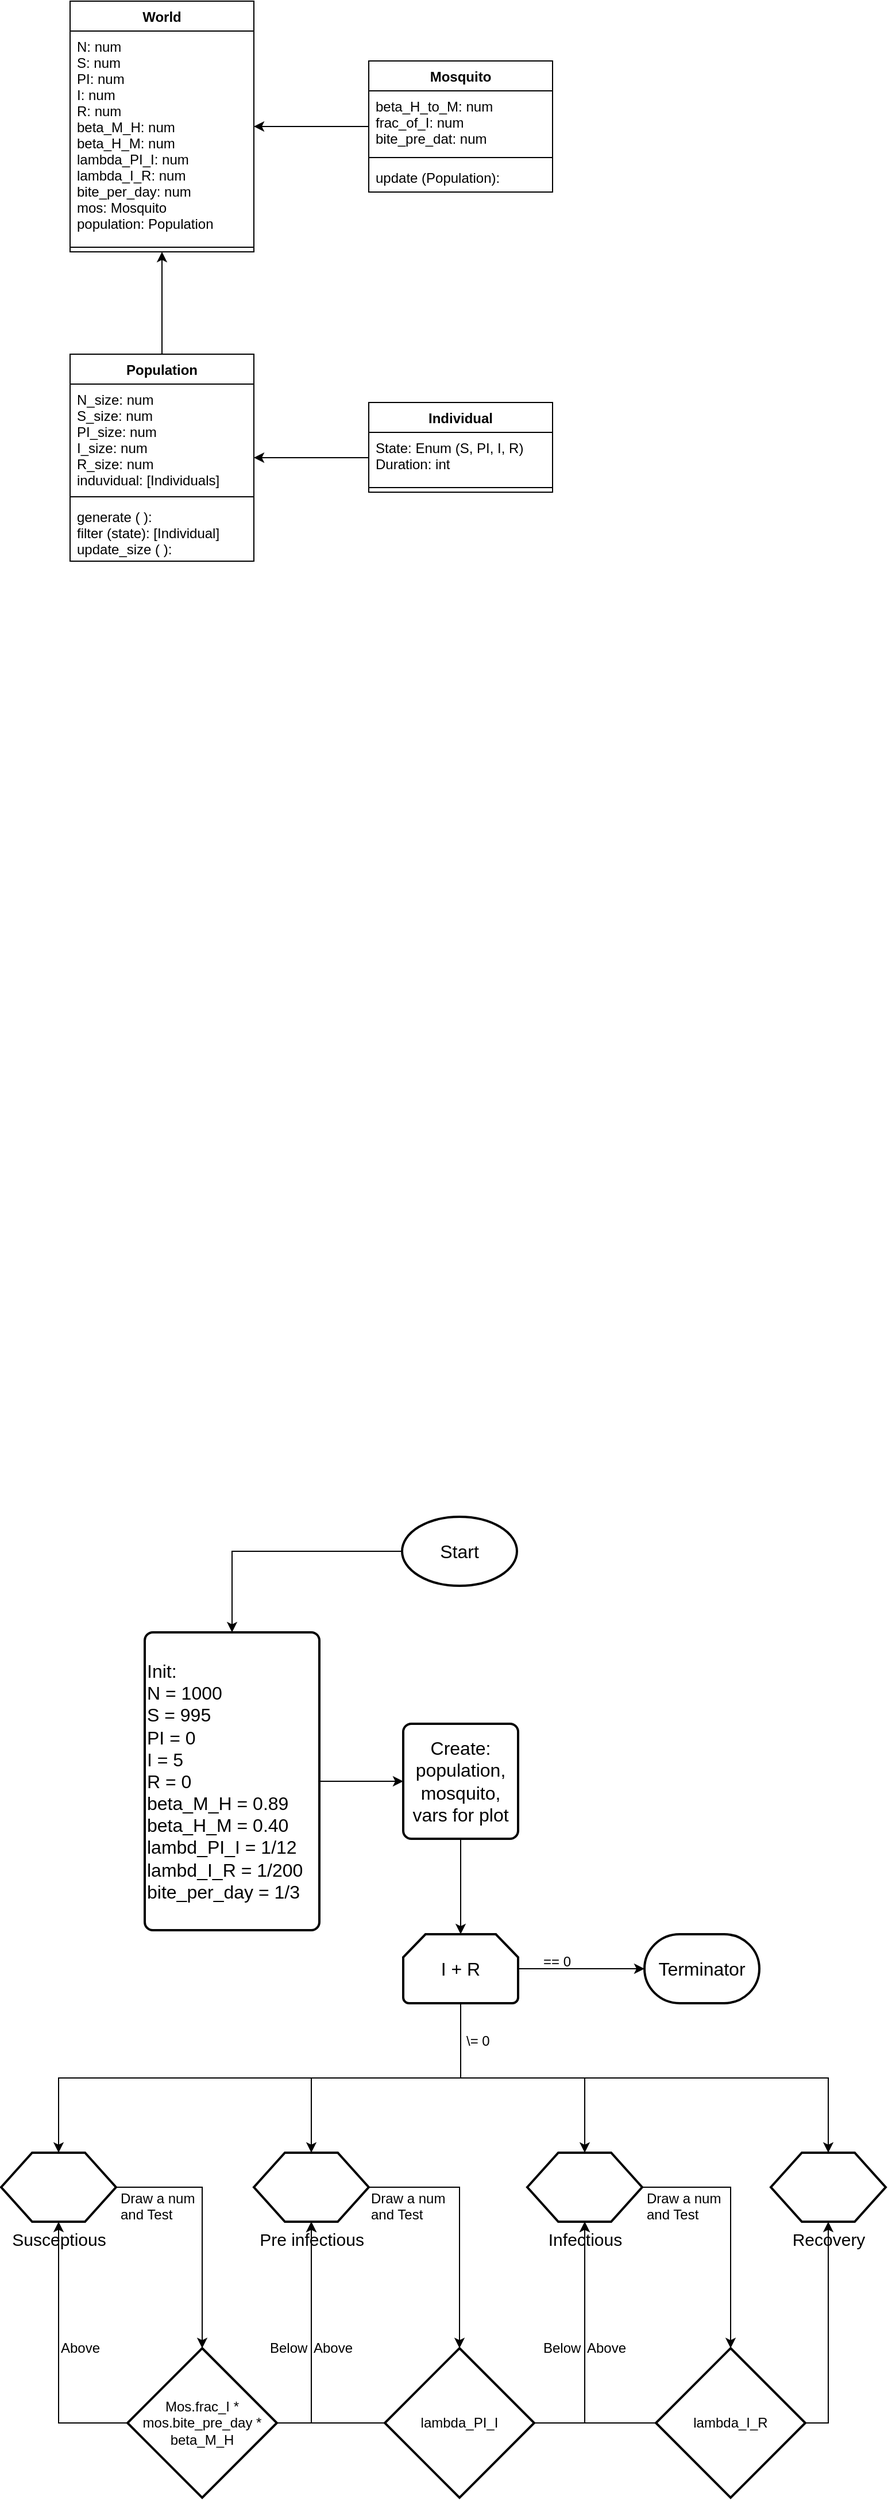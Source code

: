 <mxfile version="11.2.3" type="device" pages="1"><diagram id="QHoZbo7GYNLCDRuxF5WF" name="Page-1"><mxGraphModel dx="4152" dy="2236" grid="1" gridSize="10" guides="1" tooltips="1" connect="1" arrows="1" fold="1" page="1" pageScale="1" pageWidth="827" pageHeight="1169" math="0" shadow="0"><root><mxCell id="0"/><mxCell id="1" parent="0"/><mxCell id="qXKxcWB5OwTb-_SlmIvq-1" value="Individual" style="swimlane;fontStyle=1;align=center;verticalAlign=top;childLayout=stackLayout;horizontal=1;startSize=26;horizontalStack=0;resizeParent=1;resizeParentMax=0;resizeLast=0;collapsible=1;marginBottom=0;" vertex="1" parent="1"><mxGeometry x="340" y="391" width="160" height="78" as="geometry"/></mxCell><mxCell id="qXKxcWB5OwTb-_SlmIvq-2" value="State: Enum (S, PI, I, R)&#10;Duration: int" style="text;strokeColor=none;fillColor=none;align=left;verticalAlign=top;spacingLeft=4;spacingRight=4;overflow=hidden;rotatable=0;points=[[0,0.5],[1,0.5]];portConstraint=eastwest;" vertex="1" parent="qXKxcWB5OwTb-_SlmIvq-1"><mxGeometry y="26" width="160" height="44" as="geometry"/></mxCell><mxCell id="qXKxcWB5OwTb-_SlmIvq-3" value="" style="line;strokeWidth=1;fillColor=none;align=left;verticalAlign=middle;spacingTop=-1;spacingLeft=3;spacingRight=3;rotatable=0;labelPosition=right;points=[];portConstraint=eastwest;" vertex="1" parent="qXKxcWB5OwTb-_SlmIvq-1"><mxGeometry y="70" width="160" height="8" as="geometry"/></mxCell><mxCell id="qXKxcWB5OwTb-_SlmIvq-17" style="edgeStyle=orthogonalEdgeStyle;rounded=0;orthogonalLoop=1;jettySize=auto;html=1;" edge="1" parent="1" source="qXKxcWB5OwTb-_SlmIvq-5" target="qXKxcWB5OwTb-_SlmIvq-13"><mxGeometry relative="1" as="geometry"/></mxCell><mxCell id="qXKxcWB5OwTb-_SlmIvq-5" value="Population" style="swimlane;fontStyle=1;align=center;verticalAlign=top;childLayout=stackLayout;horizontal=1;startSize=26;horizontalStack=0;resizeParent=1;resizeParentMax=0;resizeLast=0;collapsible=1;marginBottom=0;" vertex="1" parent="1"><mxGeometry x="80" y="349" width="160" height="180" as="geometry"/></mxCell><mxCell id="qXKxcWB5OwTb-_SlmIvq-6" value="N_size: num&#10;S_size: num&#10;PI_size: num&#10;I_size: num&#10;R_size: num&#10;induvidual: [Individuals]" style="text;strokeColor=none;fillColor=none;align=left;verticalAlign=top;spacingLeft=4;spacingRight=4;overflow=hidden;rotatable=0;points=[[0,0.5],[1,0.5]];portConstraint=eastwest;" vertex="1" parent="qXKxcWB5OwTb-_SlmIvq-5"><mxGeometry y="26" width="160" height="94" as="geometry"/></mxCell><mxCell id="qXKxcWB5OwTb-_SlmIvq-7" value="" style="line;strokeWidth=1;fillColor=none;align=left;verticalAlign=middle;spacingTop=-1;spacingLeft=3;spacingRight=3;rotatable=0;labelPosition=right;points=[];portConstraint=eastwest;" vertex="1" parent="qXKxcWB5OwTb-_SlmIvq-5"><mxGeometry y="120" width="160" height="8" as="geometry"/></mxCell><mxCell id="qXKxcWB5OwTb-_SlmIvq-8" value="generate ( ):&#10;filter (state): [Individual]&#10;update_size ( ):" style="text;strokeColor=none;fillColor=none;align=left;verticalAlign=top;spacingLeft=4;spacingRight=4;overflow=hidden;rotatable=0;points=[[0,0.5],[1,0.5]];portConstraint=eastwest;" vertex="1" parent="qXKxcWB5OwTb-_SlmIvq-5"><mxGeometry y="128" width="160" height="52" as="geometry"/></mxCell><mxCell id="qXKxcWB5OwTb-_SlmIvq-20" style="edgeStyle=orthogonalEdgeStyle;rounded=0;orthogonalLoop=1;jettySize=auto;html=1;" edge="1" parent="1" source="qXKxcWB5OwTb-_SlmIvq-9" target="qXKxcWB5OwTb-_SlmIvq-13"><mxGeometry relative="1" as="geometry"/></mxCell><mxCell id="qXKxcWB5OwTb-_SlmIvq-9" value="Mosquito" style="swimlane;fontStyle=1;align=center;verticalAlign=top;childLayout=stackLayout;horizontal=1;startSize=26;horizontalStack=0;resizeParent=1;resizeParentMax=0;resizeLast=0;collapsible=1;marginBottom=0;" vertex="1" parent="1"><mxGeometry x="340" y="94" width="160" height="114" as="geometry"/></mxCell><mxCell id="qXKxcWB5OwTb-_SlmIvq-10" value="beta_H_to_M: num&#10;frac_of_I: num&#10;bite_pre_dat: num" style="text;strokeColor=none;fillColor=none;align=left;verticalAlign=top;spacingLeft=4;spacingRight=4;overflow=hidden;rotatable=0;points=[[0,0.5],[1,0.5]];portConstraint=eastwest;" vertex="1" parent="qXKxcWB5OwTb-_SlmIvq-9"><mxGeometry y="26" width="160" height="54" as="geometry"/></mxCell><mxCell id="qXKxcWB5OwTb-_SlmIvq-11" value="" style="line;strokeWidth=1;fillColor=none;align=left;verticalAlign=middle;spacingTop=-1;spacingLeft=3;spacingRight=3;rotatable=0;labelPosition=right;points=[];portConstraint=eastwest;" vertex="1" parent="qXKxcWB5OwTb-_SlmIvq-9"><mxGeometry y="80" width="160" height="8" as="geometry"/></mxCell><mxCell id="qXKxcWB5OwTb-_SlmIvq-12" value="update (Population):" style="text;strokeColor=none;fillColor=none;align=left;verticalAlign=top;spacingLeft=4;spacingRight=4;overflow=hidden;rotatable=0;points=[[0,0.5],[1,0.5]];portConstraint=eastwest;" vertex="1" parent="qXKxcWB5OwTb-_SlmIvq-9"><mxGeometry y="88" width="160" height="26" as="geometry"/></mxCell><mxCell id="qXKxcWB5OwTb-_SlmIvq-13" value="World" style="swimlane;fontStyle=1;align=center;verticalAlign=top;childLayout=stackLayout;horizontal=1;startSize=26;horizontalStack=0;resizeParent=1;resizeParentMax=0;resizeLast=0;collapsible=1;marginBottom=0;" vertex="1" parent="1"><mxGeometry x="80" y="42" width="160" height="218" as="geometry"/></mxCell><mxCell id="qXKxcWB5OwTb-_SlmIvq-14" value="N: num&#10;S: num&#10;PI: num&#10;I: num&#10;R: num&#10;beta_M_H: num&#10;beta_H_M: num&#10;lambda_PI_I: num&#10;lambda_I_R: num&#10;bite_per_day: num&#10;mos: Mosquito&#10;population: Population&#10;" style="text;strokeColor=none;fillColor=none;align=left;verticalAlign=top;spacingLeft=4;spacingRight=4;overflow=hidden;rotatable=0;points=[[0,0.5],[1,0.5]];portConstraint=eastwest;" vertex="1" parent="qXKxcWB5OwTb-_SlmIvq-13"><mxGeometry y="26" width="160" height="184" as="geometry"/></mxCell><mxCell id="qXKxcWB5OwTb-_SlmIvq-15" value="" style="line;strokeWidth=1;fillColor=none;align=left;verticalAlign=middle;spacingTop=-1;spacingLeft=3;spacingRight=3;rotatable=0;labelPosition=right;points=[];portConstraint=eastwest;" vertex="1" parent="qXKxcWB5OwTb-_SlmIvq-13"><mxGeometry y="210" width="160" height="8" as="geometry"/></mxCell><mxCell id="qXKxcWB5OwTb-_SlmIvq-18" style="edgeStyle=orthogonalEdgeStyle;rounded=0;orthogonalLoop=1;jettySize=auto;html=1;" edge="1" parent="1" source="qXKxcWB5OwTb-_SlmIvq-2" target="qXKxcWB5OwTb-_SlmIvq-5"><mxGeometry relative="1" as="geometry"/></mxCell><mxCell id="qXKxcWB5OwTb-_SlmIvq-92" style="edgeStyle=orthogonalEdgeStyle;rounded=0;orthogonalLoop=1;jettySize=auto;html=1;" edge="1" parent="1" source="qXKxcWB5OwTb-_SlmIvq-21" target="qXKxcWB5OwTb-_SlmIvq-89"><mxGeometry relative="1" as="geometry"/></mxCell><mxCell id="qXKxcWB5OwTb-_SlmIvq-21" value="&lt;font style=&quot;font-size: 16px&quot;&gt;Start&lt;/font&gt;" style="strokeWidth=2;html=1;shape=mxgraph.flowchart.start_1;whiteSpace=wrap;" vertex="1" parent="1"><mxGeometry x="369" y="1360" width="100" height="60" as="geometry"/></mxCell><mxCell id="qXKxcWB5OwTb-_SlmIvq-91" style="edgeStyle=orthogonalEdgeStyle;rounded=0;orthogonalLoop=1;jettySize=auto;html=1;" edge="1" parent="1" source="qXKxcWB5OwTb-_SlmIvq-22" target="qXKxcWB5OwTb-_SlmIvq-77"><mxGeometry relative="1" as="geometry"/></mxCell><mxCell id="qXKxcWB5OwTb-_SlmIvq-22" value="&lt;font style=&quot;font-size: 16px&quot;&gt;Create:&lt;br&gt;population,&lt;br&gt;mosquito,&lt;br&gt;vars for plot&lt;/font&gt;" style="rounded=1;whiteSpace=wrap;html=1;absoluteArcSize=1;arcSize=14;strokeWidth=2;" vertex="1" parent="1"><mxGeometry x="370" y="1540" width="100" height="100" as="geometry"/></mxCell><mxCell id="qXKxcWB5OwTb-_SlmIvq-43" style="edgeStyle=orthogonalEdgeStyle;rounded=0;orthogonalLoop=1;jettySize=auto;html=1;exitX=1;exitY=0.5;exitDx=0;exitDy=0;exitPerimeter=0;" edge="1" parent="1" source="qXKxcWB5OwTb-_SlmIvq-25" target="qXKxcWB5OwTb-_SlmIvq-33"><mxGeometry relative="1" as="geometry"/></mxCell><mxCell id="qXKxcWB5OwTb-_SlmIvq-50" style="edgeStyle=orthogonalEdgeStyle;rounded=0;orthogonalLoop=1;jettySize=auto;html=1;exitX=0;exitY=0.5;exitDx=0;exitDy=0;exitPerimeter=0;" edge="1" parent="1" source="qXKxcWB5OwTb-_SlmIvq-25" target="qXKxcWB5OwTb-_SlmIvq-31"><mxGeometry relative="1" as="geometry"/></mxCell><mxCell id="qXKxcWB5OwTb-_SlmIvq-25" value="Mos.frac_I * mos.bite_pre_day * beta_M_H" style="strokeWidth=2;html=1;shape=mxgraph.flowchart.decision;whiteSpace=wrap;" vertex="1" parent="1"><mxGeometry x="130" y="2083" width="130" height="130" as="geometry"/></mxCell><mxCell id="qXKxcWB5OwTb-_SlmIvq-45" style="edgeStyle=orthogonalEdgeStyle;rounded=0;orthogonalLoop=1;jettySize=auto;html=1;exitX=1;exitY=0.5;exitDx=0;exitDy=0;exitPerimeter=0;" edge="1" parent="1" source="qXKxcWB5OwTb-_SlmIvq-27" target="qXKxcWB5OwTb-_SlmIvq-36"><mxGeometry relative="1" as="geometry"/></mxCell><mxCell id="qXKxcWB5OwTb-_SlmIvq-49" style="edgeStyle=orthogonalEdgeStyle;rounded=0;orthogonalLoop=1;jettySize=auto;html=1;" edge="1" parent="1" source="qXKxcWB5OwTb-_SlmIvq-27" target="qXKxcWB5OwTb-_SlmIvq-33"><mxGeometry relative="1" as="geometry"/></mxCell><mxCell id="qXKxcWB5OwTb-_SlmIvq-27" value="lambda_PI_I" style="strokeWidth=2;html=1;shape=mxgraph.flowchart.decision;whiteSpace=wrap;" vertex="1" parent="1"><mxGeometry x="354" y="2083" width="130" height="130" as="geometry"/></mxCell><mxCell id="qXKxcWB5OwTb-_SlmIvq-47" style="edgeStyle=orthogonalEdgeStyle;rounded=0;orthogonalLoop=1;jettySize=auto;html=1;exitX=1;exitY=0.5;exitDx=0;exitDy=0;exitPerimeter=0;" edge="1" parent="1" source="qXKxcWB5OwTb-_SlmIvq-28" target="qXKxcWB5OwTb-_SlmIvq-37"><mxGeometry relative="1" as="geometry"/></mxCell><mxCell id="qXKxcWB5OwTb-_SlmIvq-51" style="edgeStyle=orthogonalEdgeStyle;rounded=0;orthogonalLoop=1;jettySize=auto;html=1;exitX=0;exitY=0.5;exitDx=0;exitDy=0;exitPerimeter=0;" edge="1" parent="1" source="qXKxcWB5OwTb-_SlmIvq-28" target="qXKxcWB5OwTb-_SlmIvq-36"><mxGeometry relative="1" as="geometry"/></mxCell><mxCell id="qXKxcWB5OwTb-_SlmIvq-28" value="lambda_I_R" style="strokeWidth=2;html=1;shape=mxgraph.flowchart.decision;whiteSpace=wrap;" vertex="1" parent="1"><mxGeometry x="590" y="2083" width="130" height="130" as="geometry"/></mxCell><mxCell id="qXKxcWB5OwTb-_SlmIvq-38" style="edgeStyle=orthogonalEdgeStyle;rounded=0;orthogonalLoop=1;jettySize=auto;html=1;exitX=0.5;exitY=1;exitDx=0;exitDy=0;exitPerimeter=0;" edge="1" parent="1" source="qXKxcWB5OwTb-_SlmIvq-77" target="qXKxcWB5OwTb-_SlmIvq-33"><mxGeometry relative="1" as="geometry"><mxPoint x="370" y="1803.176" as="sourcePoint"/></mxGeometry></mxCell><mxCell id="qXKxcWB5OwTb-_SlmIvq-39" style="edgeStyle=orthogonalEdgeStyle;rounded=0;orthogonalLoop=1;jettySize=auto;html=1;exitX=0.5;exitY=1;exitDx=0;exitDy=0;exitPerimeter=0;" edge="1" parent="1" source="qXKxcWB5OwTb-_SlmIvq-77" target="qXKxcWB5OwTb-_SlmIvq-36"><mxGeometry relative="1" as="geometry"><mxPoint x="470" y="1803.176" as="sourcePoint"/></mxGeometry></mxCell><mxCell id="qXKxcWB5OwTb-_SlmIvq-40" style="edgeStyle=orthogonalEdgeStyle;rounded=0;orthogonalLoop=1;jettySize=auto;html=1;exitX=0.5;exitY=1;exitDx=0;exitDy=0;exitPerimeter=0;" edge="1" parent="1" source="qXKxcWB5OwTb-_SlmIvq-77" target="qXKxcWB5OwTb-_SlmIvq-31"><mxGeometry relative="1" as="geometry"><mxPoint x="370" y="1803.176" as="sourcePoint"/></mxGeometry></mxCell><mxCell id="qXKxcWB5OwTb-_SlmIvq-41" style="edgeStyle=orthogonalEdgeStyle;rounded=0;orthogonalLoop=1;jettySize=auto;html=1;exitX=0.5;exitY=1;exitDx=0;exitDy=0;exitPerimeter=0;" edge="1" parent="1" source="qXKxcWB5OwTb-_SlmIvq-77" target="qXKxcWB5OwTb-_SlmIvq-37"><mxGeometry relative="1" as="geometry"><mxPoint x="470" y="1803.176" as="sourcePoint"/></mxGeometry></mxCell><mxCell id="qXKxcWB5OwTb-_SlmIvq-42" style="edgeStyle=orthogonalEdgeStyle;rounded=0;orthogonalLoop=1;jettySize=auto;html=1;entryX=0.5;entryY=0;entryDx=0;entryDy=0;entryPerimeter=0;exitX=1;exitY=0.5;exitDx=0;exitDy=0;" edge="1" parent="1" source="qXKxcWB5OwTb-_SlmIvq-31" target="qXKxcWB5OwTb-_SlmIvq-25"><mxGeometry relative="1" as="geometry"/></mxCell><mxCell id="qXKxcWB5OwTb-_SlmIvq-31" value="&lt;font style=&quot;font-size: 15px&quot;&gt;Susceptious&lt;/font&gt;" style="verticalLabelPosition=bottom;verticalAlign=top;html=1;strokeWidth=2;shape=hexagon;perimeter=hexagonPerimeter2;arcSize=6;size=0.27;" vertex="1" parent="1"><mxGeometry x="20" y="1913" width="100" height="60" as="geometry"/></mxCell><mxCell id="qXKxcWB5OwTb-_SlmIvq-44" style="edgeStyle=orthogonalEdgeStyle;rounded=0;orthogonalLoop=1;jettySize=auto;html=1;entryX=0.5;entryY=0;entryDx=0;entryDy=0;entryPerimeter=0;" edge="1" parent="1" source="qXKxcWB5OwTb-_SlmIvq-33" target="qXKxcWB5OwTb-_SlmIvq-27"><mxGeometry relative="1" as="geometry"/></mxCell><mxCell id="qXKxcWB5OwTb-_SlmIvq-33" value="&lt;font style=&quot;font-size: 15px&quot;&gt;Pre infectious&lt;/font&gt;" style="verticalLabelPosition=bottom;verticalAlign=top;html=1;strokeWidth=2;shape=hexagon;perimeter=hexagonPerimeter2;arcSize=6;size=0.27;" vertex="1" parent="1"><mxGeometry x="240" y="1913" width="100" height="60" as="geometry"/></mxCell><mxCell id="qXKxcWB5OwTb-_SlmIvq-46" style="edgeStyle=orthogonalEdgeStyle;rounded=0;orthogonalLoop=1;jettySize=auto;html=1;entryX=0.5;entryY=0;entryDx=0;entryDy=0;entryPerimeter=0;exitX=1;exitY=0.5;exitDx=0;exitDy=0;" edge="1" parent="1" source="qXKxcWB5OwTb-_SlmIvq-36" target="qXKxcWB5OwTb-_SlmIvq-28"><mxGeometry relative="1" as="geometry"/></mxCell><mxCell id="qXKxcWB5OwTb-_SlmIvq-36" value="&lt;font style=&quot;font-size: 15px&quot;&gt;Infectious&lt;/font&gt;" style="verticalLabelPosition=bottom;verticalAlign=top;html=1;strokeWidth=2;shape=hexagon;perimeter=hexagonPerimeter2;arcSize=6;size=0.27;" vertex="1" parent="1"><mxGeometry x="478" y="1913" width="100" height="60" as="geometry"/></mxCell><mxCell id="qXKxcWB5OwTb-_SlmIvq-37" value="&lt;font style=&quot;font-size: 15px&quot;&gt;Recovery&lt;/font&gt;" style="verticalLabelPosition=bottom;verticalAlign=top;html=1;strokeWidth=2;shape=hexagon;perimeter=hexagonPerimeter2;arcSize=6;size=0.27;" vertex="1" parent="1"><mxGeometry x="690" y="1913" width="100" height="60" as="geometry"/></mxCell><mxCell id="qXKxcWB5OwTb-_SlmIvq-58" value="Below" style="text;html=1;resizable=0;points=[];autosize=1;align=left;verticalAlign=top;spacingTop=-4;" vertex="1" parent="1"><mxGeometry x="490" y="2073" width="50" height="20" as="geometry"/></mxCell><mxCell id="qXKxcWB5OwTb-_SlmIvq-59" value="Above" style="text;html=1;resizable=0;points=[];autosize=1;align=left;verticalAlign=top;spacingTop=-4;" vertex="1" parent="1"><mxGeometry x="528" y="2073" width="50" height="20" as="geometry"/></mxCell><mxCell id="qXKxcWB5OwTb-_SlmIvq-61" value="Below" style="text;html=1;resizable=0;points=[];autosize=1;align=left;verticalAlign=top;spacingTop=-4;" vertex="1" parent="1"><mxGeometry x="252" y="2073" width="50" height="20" as="geometry"/></mxCell><mxCell id="qXKxcWB5OwTb-_SlmIvq-62" value="Above" style="text;html=1;resizable=0;points=[];autosize=1;align=left;verticalAlign=top;spacingTop=-4;" vertex="1" parent="1"><mxGeometry x="290" y="2073" width="50" height="20" as="geometry"/></mxCell><mxCell id="qXKxcWB5OwTb-_SlmIvq-64" value="Above" style="text;html=1;resizable=0;points=[];autosize=1;align=left;verticalAlign=top;spacingTop=-4;" vertex="1" parent="1"><mxGeometry x="70" y="2073" width="50" height="20" as="geometry"/></mxCell><mxCell id="qXKxcWB5OwTb-_SlmIvq-65" value="Draw a num&lt;br&gt;and Test" style="text;html=1;resizable=0;points=[];autosize=1;align=left;verticalAlign=top;spacingTop=-4;" vertex="1" parent="1"><mxGeometry x="122" y="1943" width="80" height="30" as="geometry"/></mxCell><mxCell id="qXKxcWB5OwTb-_SlmIvq-66" value="Draw a num&lt;br&gt;and Test" style="text;html=1;resizable=0;points=[];autosize=1;align=left;verticalAlign=top;spacingTop=-4;" vertex="1" parent="1"><mxGeometry x="340" y="1943" width="80" height="30" as="geometry"/></mxCell><mxCell id="qXKxcWB5OwTb-_SlmIvq-67" value="Draw a num&lt;br&gt;and Test" style="text;html=1;resizable=0;points=[];autosize=1;align=left;verticalAlign=top;spacingTop=-4;" vertex="1" parent="1"><mxGeometry x="580" y="1943" width="80" height="30" as="geometry"/></mxCell><mxCell id="qXKxcWB5OwTb-_SlmIvq-80" style="edgeStyle=orthogonalEdgeStyle;rounded=0;orthogonalLoop=1;jettySize=auto;html=1;" edge="1" parent="1" source="qXKxcWB5OwTb-_SlmIvq-77" target="qXKxcWB5OwTb-_SlmIvq-79"><mxGeometry relative="1" as="geometry"/></mxCell><mxCell id="qXKxcWB5OwTb-_SlmIvq-77" value="&lt;font style=&quot;font-size: 16px&quot;&gt;I + R&lt;/font&gt;" style="strokeWidth=2;html=1;shape=mxgraph.flowchart.loop_limit;whiteSpace=wrap;" vertex="1" parent="1"><mxGeometry x="370" y="1723" width="100" height="60" as="geometry"/></mxCell><mxCell id="qXKxcWB5OwTb-_SlmIvq-78" value="\= 0" style="text;html=1;resizable=0;points=[];autosize=1;align=left;verticalAlign=top;spacingTop=-4;" vertex="1" parent="1"><mxGeometry x="422.5" y="1806" width="40" height="20" as="geometry"/></mxCell><mxCell id="qXKxcWB5OwTb-_SlmIvq-79" value="&lt;font style=&quot;font-size: 16px&quot;&gt;Terminator&lt;/font&gt;" style="strokeWidth=2;html=1;shape=mxgraph.flowchart.terminator;whiteSpace=wrap;" vertex="1" parent="1"><mxGeometry x="580" y="1723" width="100" height="60" as="geometry"/></mxCell><mxCell id="qXKxcWB5OwTb-_SlmIvq-81" value="== 0" style="text;html=1;resizable=0;points=[];autosize=1;align=left;verticalAlign=top;spacingTop=-4;" vertex="1" parent="1"><mxGeometry x="490" y="1737" width="40" height="20" as="geometry"/></mxCell><mxCell id="qXKxcWB5OwTb-_SlmIvq-90" style="edgeStyle=orthogonalEdgeStyle;rounded=0;orthogonalLoop=1;jettySize=auto;html=1;" edge="1" parent="1" source="qXKxcWB5OwTb-_SlmIvq-89" target="qXKxcWB5OwTb-_SlmIvq-22"><mxGeometry relative="1" as="geometry"/></mxCell><mxCell id="qXKxcWB5OwTb-_SlmIvq-89" value="&lt;span style=&quot;font-size: 16px ; white-space: normal&quot;&gt;Init:&lt;/span&gt;&lt;br style=&quot;font-size: 16px ; white-space: normal&quot;&gt;&lt;span style=&quot;font-size: 16px ; white-space: normal&quot;&gt;N = 1000&lt;/span&gt;&lt;br style=&quot;font-size: 16px ; white-space: normal&quot;&gt;&lt;span style=&quot;font-size: 16px ; white-space: normal&quot;&gt;S = 995&lt;/span&gt;&lt;br style=&quot;font-size: 16px ; white-space: normal&quot;&gt;&lt;span style=&quot;font-size: 16px ; white-space: normal&quot;&gt;PI = 0&lt;/span&gt;&lt;br style=&quot;font-size: 16px ; white-space: normal&quot;&gt;&lt;span style=&quot;font-size: 16px ; white-space: normal&quot;&gt;I = 5&lt;/span&gt;&lt;br style=&quot;font-size: 16px ; white-space: normal&quot;&gt;&lt;span style=&quot;font-size: 16px ; white-space: normal&quot;&gt;R = 0&lt;/span&gt;&lt;br style=&quot;font-size: 16px ; white-space: normal&quot;&gt;&lt;span style=&quot;font-size: 16px ; white-space: normal&quot;&gt;beta_M_H = 0.89&lt;/span&gt;&lt;br style=&quot;font-size: 16px ; white-space: normal&quot;&gt;&lt;span style=&quot;font-size: 16px ; white-space: normal&quot;&gt;beta_H_M = 0.40&lt;/span&gt;&lt;br style=&quot;font-size: 16px ; white-space: normal&quot;&gt;&lt;span style=&quot;font-size: 16px ; white-space: normal&quot;&gt;lambd_PI_I = 1/12&lt;/span&gt;&lt;br style=&quot;font-size: 16px ; white-space: normal&quot;&gt;&lt;span style=&quot;font-size: 16px ; white-space: normal&quot;&gt;lambd_I_R = 1/200&lt;/span&gt;&lt;br style=&quot;font-size: 16px ; white-space: normal&quot;&gt;&lt;span style=&quot;font-size: 16px ; white-space: normal&quot;&gt;bite_per_day = 1/3&lt;/span&gt;" style="rounded=1;whiteSpace=wrap;html=1;absoluteArcSize=1;arcSize=14;strokeWidth=2;align=left;" vertex="1" parent="1"><mxGeometry x="145" y="1460.5" width="152" height="259" as="geometry"/></mxCell></root></mxGraphModel></diagram></mxfile>
